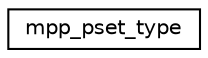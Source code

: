 digraph "Graphical Class Hierarchy"
{
 // INTERACTIVE_SVG=YES
 // LATEX_PDF_SIZE
  edge [fontname="Helvetica",fontsize="10",labelfontname="Helvetica",labelfontsize="10"];
  node [fontname="Helvetica",fontsize="10",shape=record];
  rankdir="LR";
  Node0 [label="mpp_pset_type",height=0.2,width=0.4,color="black", fillcolor="white", style="filled",URL="$structmpp__pset__mod_1_1mpp__pset__type.html",tooltip=" "];
}
